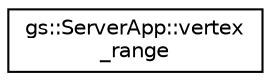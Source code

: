 digraph "Graphical Class Hierarchy"
{
 // LATEX_PDF_SIZE
  edge [fontname="Helvetica",fontsize="10",labelfontname="Helvetica",labelfontsize="10"];
  node [fontname="Helvetica",fontsize="10",shape=record];
  rankdir="LR";
  Node0 [label="gs::ServerApp::vertex\l_range",height=0.2,width=0.4,color="black", fillcolor="white", style="filled",URL="$structgs_1_1ServerApp_1_1vertex__range.html",tooltip=" "];
}
